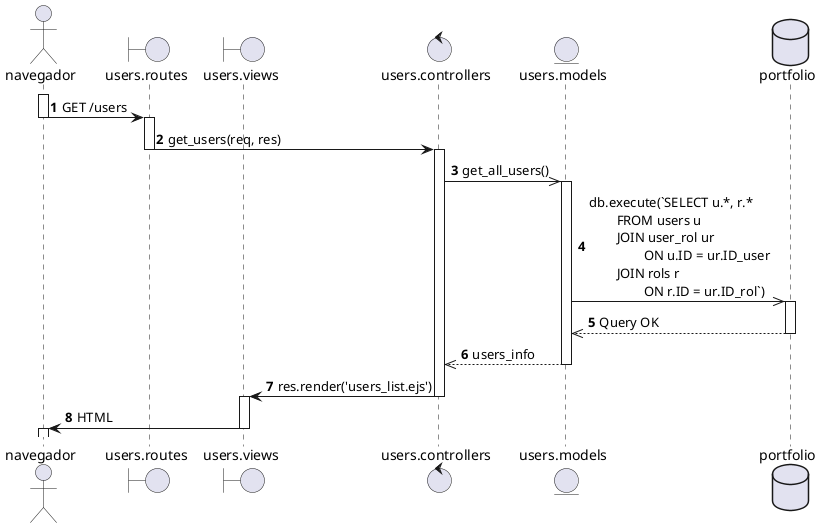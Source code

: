 @startuml 

autonumber

actor navegador as nav
boundary "users.routes" as routes
boundary "users.views" as view
control "users.controllers" as controller
entity "users.models" as model
database portfolio as db 

activate nav
nav -> routes: GET /users
deactivate nav

activate routes
routes -> controller: get_users(req, res)
deactivate routes

activate controller
controller ->> model: get_all_users()

activate model
model ->> db: db.execute(`SELECT u.*, r.* \n\tFROM users u \n\tJOIN user_rol ur \n\t\tON u.ID = ur.ID_user \n\tJOIN rols r \n\t\tON r.ID = ur.ID_rol`)

activate db
db -->> model: Query OK
deactivate db

model -->> controller: users_info
deactivate model

controller -> view: res.render('users_list.ejs')
deactivate controller

activate view
view -> nav: HTML 
deactivate view
activate nav

@enduml
